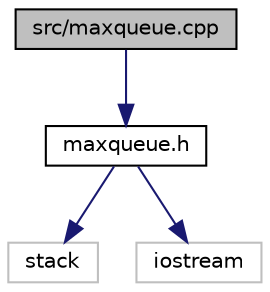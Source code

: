 digraph "src/maxqueue.cpp"
{
 // LATEX_PDF_SIZE
  edge [fontname="Helvetica",fontsize="10",labelfontname="Helvetica",labelfontsize="10"];
  node [fontname="Helvetica",fontsize="10",shape=record];
  Node1 [label="src/maxqueue.cpp",height=0.2,width=0.4,color="black", fillcolor="grey75", style="filled", fontcolor="black",tooltip="Archivo de implementación del TDA MaxQueue."];
  Node1 -> Node2 [color="midnightblue",fontsize="10",style="solid",fontname="Helvetica"];
  Node2 [label="maxqueue.h",height=0.2,width=0.4,color="black", fillcolor="white", style="filled",URL="$maxqueue_8h.html",tooltip="Archivo de especificación del TDA MaxQueue."];
  Node2 -> Node3 [color="midnightblue",fontsize="10",style="solid",fontname="Helvetica"];
  Node3 [label="stack",height=0.2,width=0.4,color="grey75", fillcolor="white", style="filled",tooltip=" "];
  Node2 -> Node4 [color="midnightblue",fontsize="10",style="solid",fontname="Helvetica"];
  Node4 [label="iostream",height=0.2,width=0.4,color="grey75", fillcolor="white", style="filled",tooltip=" "];
}
